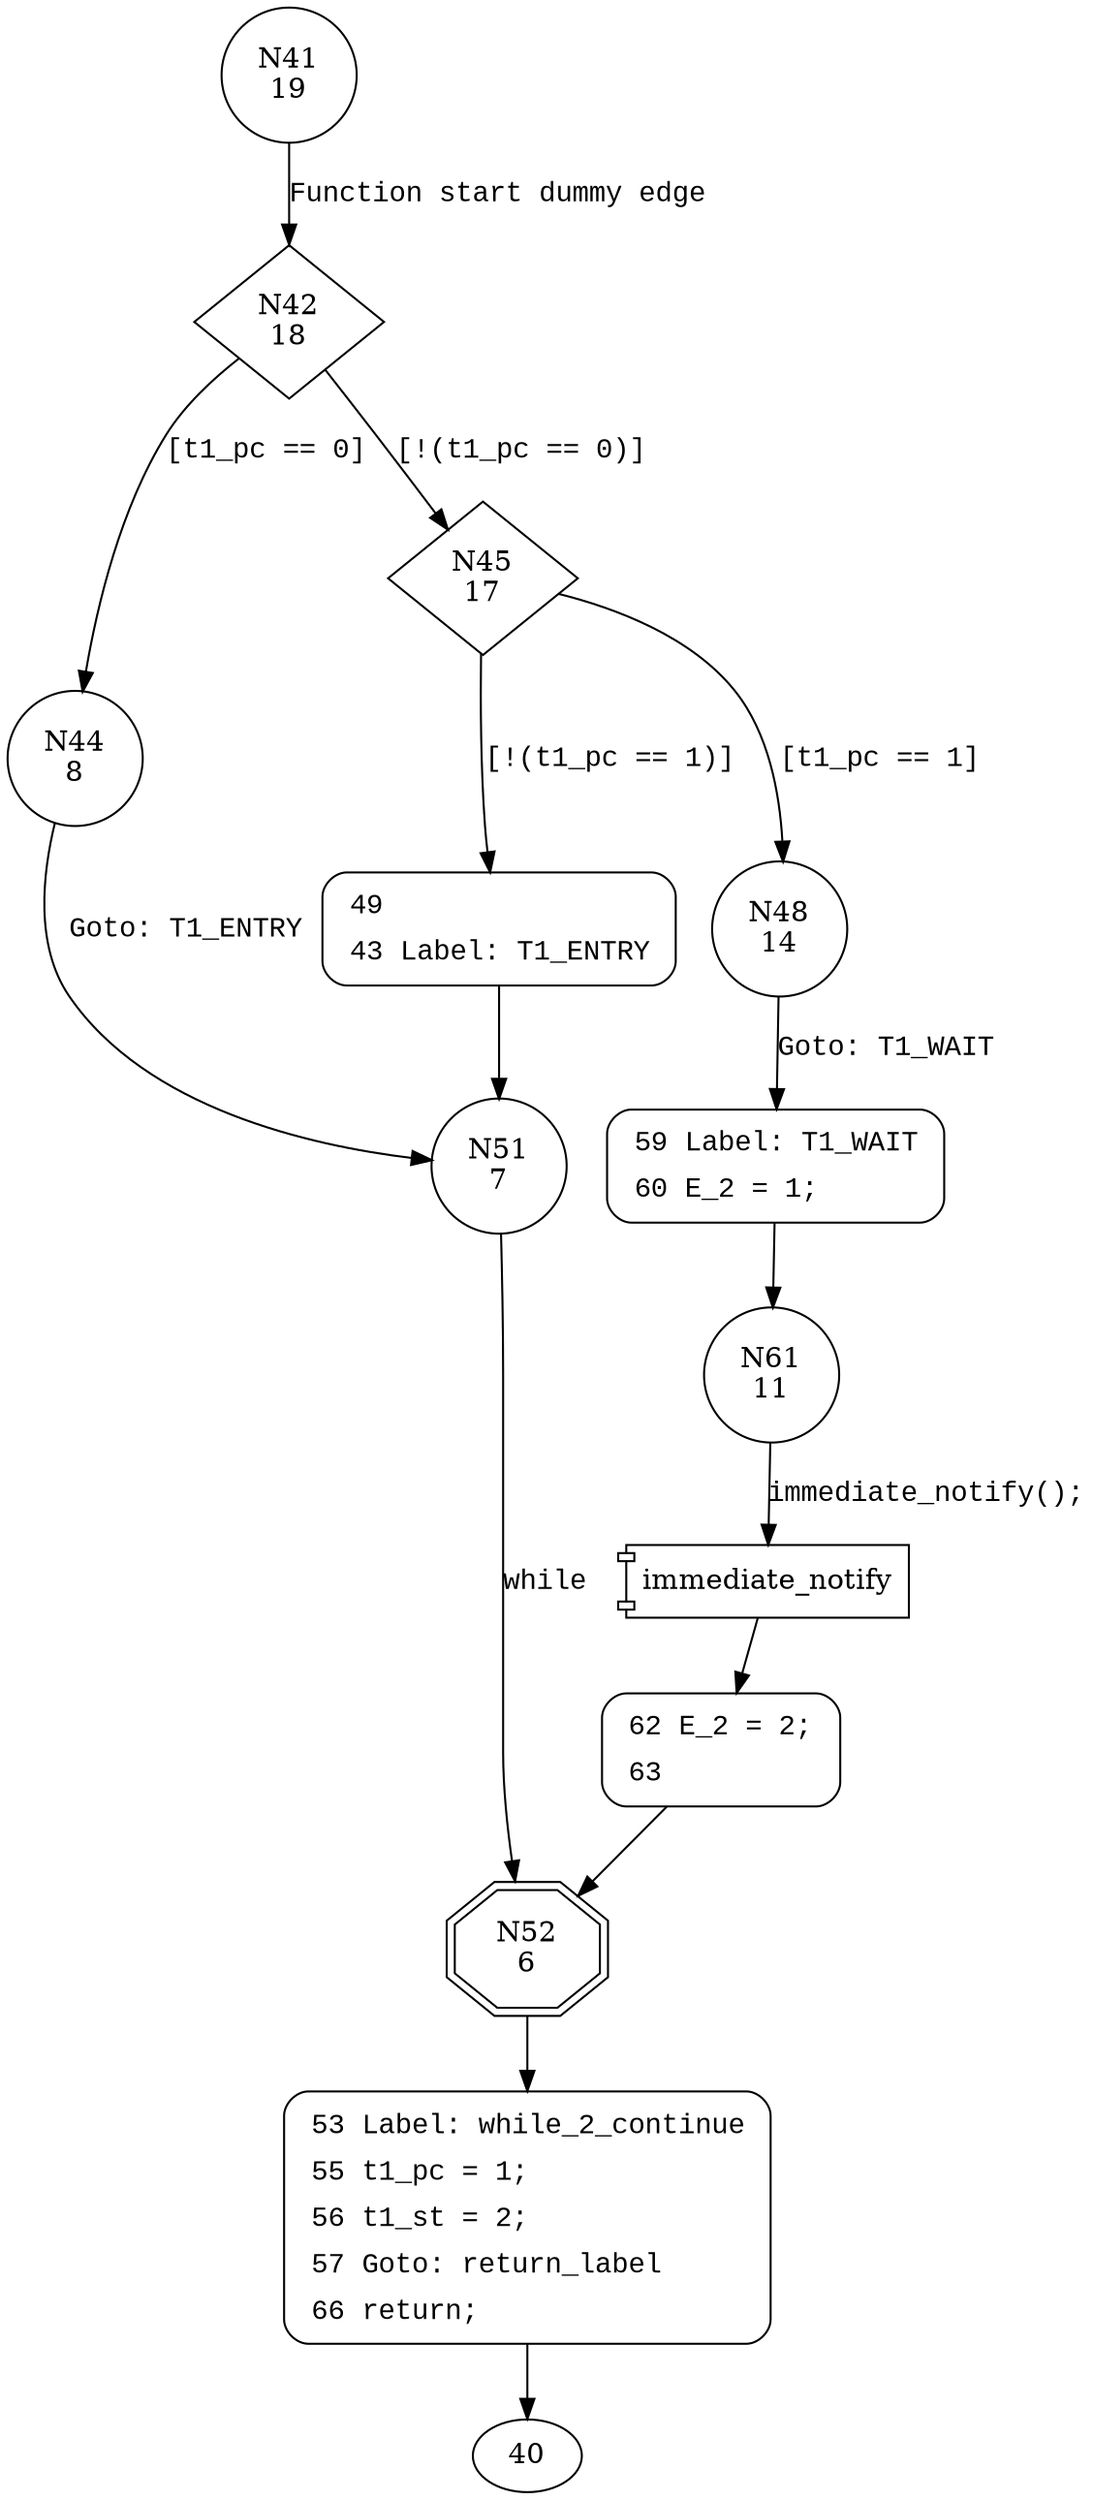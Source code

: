 digraph transmit1 {
41 [shape="circle" label="N41\n19"]
42 [shape="diamond" label="N42\n18"]
44 [shape="circle" label="N44\n8"]
45 [shape="diamond" label="N45\n17"]
48 [shape="circle" label="N48\n14"]
49 [shape="circle" label="N49\n16"]
51 [shape="circle" label="N51\n7"]
52 [shape="doubleoctagon" label="N52\n6"]
53 [shape="circle" label="N53\n5"]
59 [shape="circle" label="N59\n13"]
61 [shape="circle" label="N61\n11"]
62 [shape="circle" label="N62\n10"]
49 [style="filled,bold" penwidth="1" fillcolor="white" fontname="Courier New" shape="Mrecord" label=<<table border="0" cellborder="0" cellpadding="3" bgcolor="white"><tr><td align="right">49</td><td align="left"></td></tr><tr><td align="right">43</td><td align="left">Label: T1_ENTRY</td></tr></table>>]
49 -> 51[label=""]
53 [style="filled,bold" penwidth="1" fillcolor="white" fontname="Courier New" shape="Mrecord" label=<<table border="0" cellborder="0" cellpadding="3" bgcolor="white"><tr><td align="right">53</td><td align="left">Label: while_2_continue</td></tr><tr><td align="right">55</td><td align="left">t1_pc = 1;</td></tr><tr><td align="right">56</td><td align="left">t1_st = 2;</td></tr><tr><td align="right">57</td><td align="left">Goto: return_label</td></tr><tr><td align="right">66</td><td align="left">return;</td></tr></table>>]
53 -> 40[label=""]
59 [style="filled,bold" penwidth="1" fillcolor="white" fontname="Courier New" shape="Mrecord" label=<<table border="0" cellborder="0" cellpadding="3" bgcolor="white"><tr><td align="right">59</td><td align="left">Label: T1_WAIT</td></tr><tr><td align="right">60</td><td align="left">E_2 = 1;</td></tr></table>>]
59 -> 61[label=""]
62 [style="filled,bold" penwidth="1" fillcolor="white" fontname="Courier New" shape="Mrecord" label=<<table border="0" cellborder="0" cellpadding="3" bgcolor="white"><tr><td align="right">62</td><td align="left">E_2 = 2;</td></tr><tr><td align="right">63</td><td align="left"></td></tr></table>>]
62 -> 52[label=""]
41 -> 42 [label="Function start dummy edge" fontname="Courier New"]
42 -> 44 [label="[t1_pc == 0]" fontname="Courier New"]
42 -> 45 [label="[!(t1_pc == 0)]" fontname="Courier New"]
45 -> 48 [label="[t1_pc == 1]" fontname="Courier New"]
45 -> 49 [label="[!(t1_pc == 1)]" fontname="Courier New"]
51 -> 52 [label="while" fontname="Courier New"]
52 -> 53 [label="" fontname="Courier New"]
48 -> 59 [label="Goto: T1_WAIT" fontname="Courier New"]
100001 [shape="component" label="immediate_notify"]
61 -> 100001 [label="immediate_notify();" fontname="Courier New"]
100001 -> 62 [label="" fontname="Courier New"]
44 -> 51 [label="Goto: T1_ENTRY" fontname="Courier New"]
}